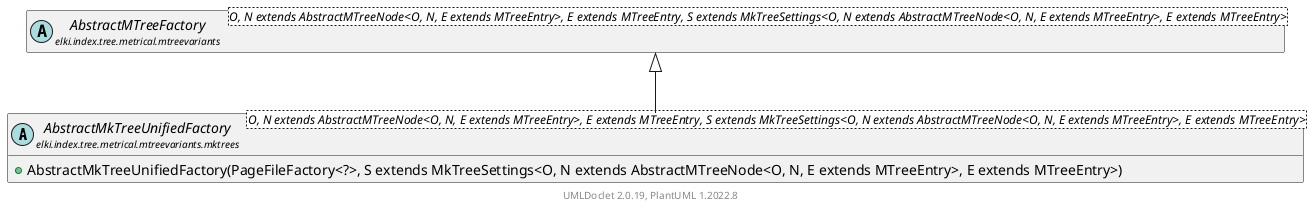 @startuml
    remove .*\.(Instance|Par|Parameterizer|Factory)$
    set namespaceSeparator none
    hide empty fields
    hide empty methods

    abstract class "<size:14>AbstractMkTreeUnifiedFactory\n<size:10>elki.index.tree.metrical.mtreevariants.mktrees" as elki.index.tree.metrical.mtreevariants.mktrees.AbstractMkTreeUnifiedFactory<O, N extends AbstractMTreeNode<O, N, E extends MTreeEntry>, E extends MTreeEntry, S extends MkTreeSettings<O, N extends AbstractMTreeNode<O, N, E extends MTreeEntry>, E extends MTreeEntry>> [[AbstractMkTreeUnifiedFactory.html]] {
        +AbstractMkTreeUnifiedFactory(PageFileFactory<?>, S extends MkTreeSettings<O, N extends AbstractMTreeNode<O, N, E extends MTreeEntry>, E extends MTreeEntry>)
    }

    abstract class "<size:14>AbstractMTreeFactory\n<size:10>elki.index.tree.metrical.mtreevariants" as elki.index.tree.metrical.mtreevariants.AbstractMTreeFactory<O, N extends AbstractMTreeNode<O, N, E extends MTreeEntry>, E extends MTreeEntry, S extends MkTreeSettings<O, N extends AbstractMTreeNode<O, N, E extends MTreeEntry>, E extends MTreeEntry>> [[../AbstractMTreeFactory.html]]
    abstract class "<size:14>AbstractMkTreeUnifiedFactory.Par\n<size:10>elki.index.tree.metrical.mtreevariants.mktrees" as elki.index.tree.metrical.mtreevariants.mktrees.AbstractMkTreeUnifiedFactory.Par<O, N extends AbstractMTreeNode<O, N, E extends MTreeEntry>, E extends MTreeEntry, S extends MkTreeSettings<O, N extends AbstractMTreeNode<O, N, E extends MTreeEntry>, E extends MTreeEntry>> [[AbstractMkTreeUnifiedFactory.Par.html]]

    elki.index.tree.metrical.mtreevariants.AbstractMTreeFactory <|-- elki.index.tree.metrical.mtreevariants.mktrees.AbstractMkTreeUnifiedFactory
    elki.index.tree.metrical.mtreevariants.mktrees.AbstractMkTreeUnifiedFactory +-- elki.index.tree.metrical.mtreevariants.mktrees.AbstractMkTreeUnifiedFactory.Par

    center footer UMLDoclet 2.0.19, PlantUML 1.2022.8
@enduml
